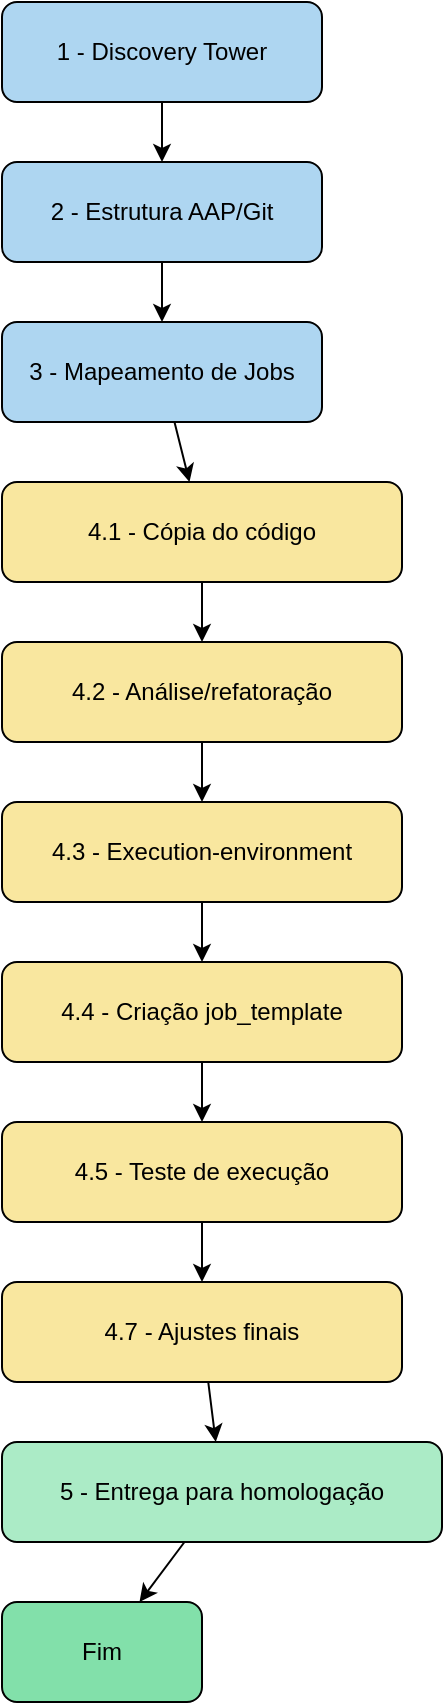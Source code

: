 <mxfile>
  <diagram id="fluxograma" name="Fluxograma Migracao">
    <mxGraphModel dx="1422" dy="794" grid="1" gridSize="10" guides="1" tooltips="1" connect="1" arrows="1" fold="1" page="1" pageScale="1" pageWidth="827" pageHeight="1169" math="0" shadow="0">
      <root>
        <mxCell id="0"/>
        <mxCell id="1" parent="0"/>
        
        <!-- Etapas principais -->
        <mxCell id="A" value="1 - Discovery Tower" style="rounded=1;whiteSpace=wrap;html=1;fillColor=#AED6F1;" vertex="1" parent="1">
          <mxGeometry x="80" y="40" width="160" height="50" as="geometry"/>
        </mxCell>
        
        <mxCell id="B" value="2 - Estrutura AAP/Git" style="rounded=1;whiteSpace=wrap;html=1;fillColor=#AED6F1;" vertex="1" parent="1">
          <mxGeometry x="80" y="120" width="160" height="50" as="geometry"/>
        </mxCell>

        <mxCell id="C" value="3 - Mapeamento de Jobs" style="rounded=1;whiteSpace=wrap;html=1;fillColor=#AED6F1;" vertex="1" parent="1">
          <mxGeometry x="80" y="200" width="160" height="50" as="geometry"/>
        </mxCell>

        <!-- Subetapas refatoração -->
        <mxCell id="D1" value="4.1 - Cópia do código" style="rounded=1;whiteSpace=wrap;html=1;fillColor=#F9E79F;" vertex="1" parent="1">
          <mxGeometry x="80" y="280" width="200" height="50" as="geometry"/>
        </mxCell>

        <mxCell id="D2" value="4.2 - Análise/refatoração" style="rounded=1;whiteSpace=wrap;html=1;fillColor=#F9E79F;" vertex="1" parent="1">
          <mxGeometry x="80" y="360" width="200" height="50" as="geometry"/>
        </mxCell>

        <mxCell id="D3" value="4.3 - Execution-environment" style="rounded=1;whiteSpace=wrap;html=1;fillColor=#F9E79F;" vertex="1" parent="1">
          <mxGeometry x="80" y="440" width="200" height="50" as="geometry"/>
        </mxCell>

        <mxCell id="D4" value="4.4 - Criação job_template" style="rounded=1;whiteSpace=wrap;html=1;fillColor=#F9E79F;" vertex="1" parent="1">
          <mxGeometry x="80" y="520" width="200" height="50" as="geometry"/>
        </mxCell>

        <mxCell id="D5" value="4.5 - Teste de execução" style="rounded=1;whiteSpace=wrap;html=1;fillColor=#F9E79F;" vertex="1" parent="1">
          <mxGeometry x="80" y="600" width="200" height="50" as="geometry"/>
        </mxCell>

        <mxCell id="D6" value="4.7 - Ajustes finais" style="rounded=1;whiteSpace=wrap;html=1;fillColor=#F9E79F;" vertex="1" parent="1">
          <mxGeometry x="80" y="680" width="200" height="50" as="geometry"/>
        </mxCell>

        <!-- Entrega -->
        <mxCell id="E" value="5 - Entrega para homologação" style="rounded=1;whiteSpace=wrap;html=1;fillColor=#ABEBC6;" vertex="1" parent="1">
          <mxGeometry x="80" y="760" width="220" height="50" as="geometry"/>
        </mxCell>

        <mxCell id="F" value="Fim" style="rounded=1;whiteSpace=wrap;html=1;fillColor=#82E0AA;" vertex="1" parent="1">
          <mxGeometry x="80" y="840" width="100" height="50" as="geometry"/>
        </mxCell>

        <!-- Conexões -->
        <mxCell id="e1" edge="1" parent="1" source="A" target="B">
          <mxGeometry relative="1" as="geometry"/>
        </mxCell>
        <mxCell id="e2" edge="1" parent="1" source="B" target="C">
          <mxGeometry relative="1" as="geometry"/>
        </mxCell>
        <mxCell id="e3" edge="1" parent="1" source="C" target="D1">
          <mxGeometry relative="1" as="geometry"/>
        </mxCell>
        <mxCell id="e4" edge="1" parent="1" source="D1" target="D2">
          <mxGeometry relative="1" as="geometry"/>
        </mxCell>
        <mxCell id="e5" edge="1" parent="1" source="D2" target="D3">
          <mxGeometry relative="1" as="geometry"/>
        </mxCell>
        <mxCell id="e6" edge="1" parent="1" source="D3" target="D4">
          <mxGeometry relative="1" as="geometry"/>
        </mxCell>
        <mxCell id="e7" edge="1" parent="1" source="D4" target="D5">
          <mxGeometry relative="1" as="geometry"/>
        </mxCell>
        <mxCell id="e8" edge="1" parent="1" source="D5" target="D6">
          <mxGeometry relative="1" as="geometry"/>
        </mxCell>
        <mxCell id="e9" edge="1" parent="1" source="D6" target="E">
          <mxGeometry relative="1" as="geometry"/>
        </mxCell>
        <mxCell id="e10" edge="1" parent="1" source="E" target="F">
          <mxGeometry relative="1" as="geometry"/>
        </mxCell>

      </root>
    </mxGraphModel>
  </diagram>
</mxfile>
